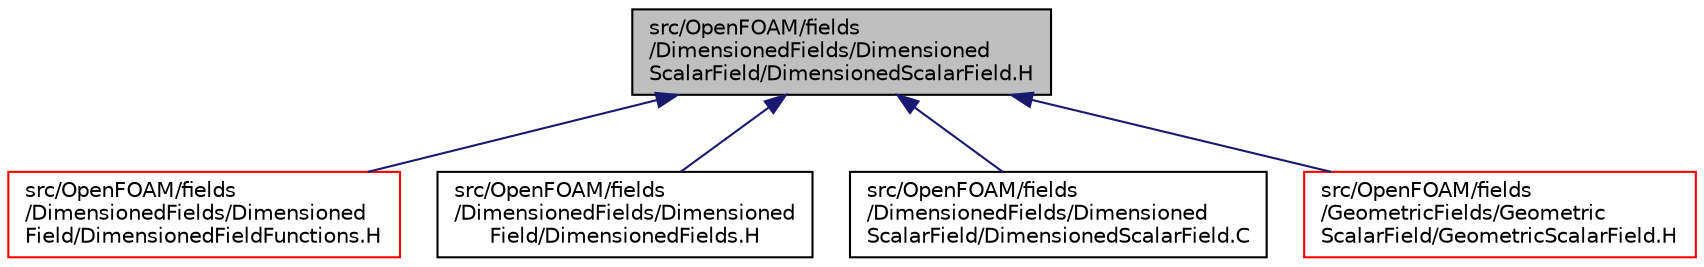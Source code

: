 digraph "src/OpenFOAM/fields/DimensionedFields/DimensionedScalarField/DimensionedScalarField.H"
{
  bgcolor="transparent";
  edge [fontname="Helvetica",fontsize="10",labelfontname="Helvetica",labelfontsize="10"];
  node [fontname="Helvetica",fontsize="10",shape=record];
  Node1 [label="src/OpenFOAM/fields\l/DimensionedFields/Dimensioned\lScalarField/DimensionedScalarField.H",height=0.2,width=0.4,color="black", fillcolor="grey75", style="filled", fontcolor="black"];
  Node1 -> Node2 [dir="back",color="midnightblue",fontsize="10",style="solid",fontname="Helvetica"];
  Node2 [label="src/OpenFOAM/fields\l/DimensionedFields/Dimensioned\lField/DimensionedFieldFunctions.H",height=0.2,width=0.4,color="red",URL="$a08072.html"];
  Node1 -> Node3 [dir="back",color="midnightblue",fontsize="10",style="solid",fontname="Helvetica"];
  Node3 [label="src/OpenFOAM/fields\l/DimensionedFields/Dimensioned\lField/DimensionedFields.H",height=0.2,width=0.4,color="black",URL="$a08078.html"];
  Node1 -> Node4 [dir="back",color="midnightblue",fontsize="10",style="solid",fontname="Helvetica"];
  Node4 [label="src/OpenFOAM/fields\l/DimensionedFields/Dimensioned\lScalarField/DimensionedScalarField.C",height=0.2,width=0.4,color="black",URL="$a08082.html"];
  Node1 -> Node5 [dir="back",color="midnightblue",fontsize="10",style="solid",fontname="Helvetica"];
  Node5 [label="src/OpenFOAM/fields\l/GeometricFields/Geometric\lScalarField/GeometricScalarField.H",height=0.2,width=0.4,color="red",URL="$a08217.html",tooltip="Scalar specific part of the implementation of GeometricField. "];
}

